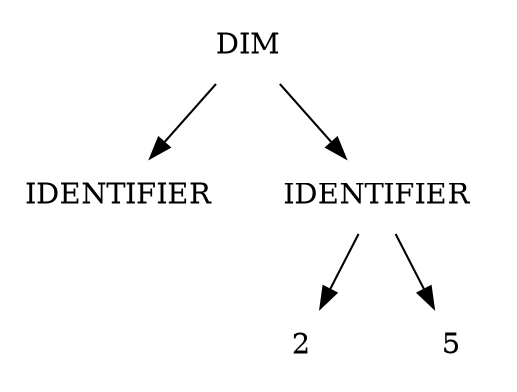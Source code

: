 digraph L0 {
        size = "4,3";
        ordering=out;
        node [shape = plaintext];
        DIM -> {id array};
        id[label=IDENTIFIER];
        array[label=IDENTIFIER];
        array -> {2 5};
}
